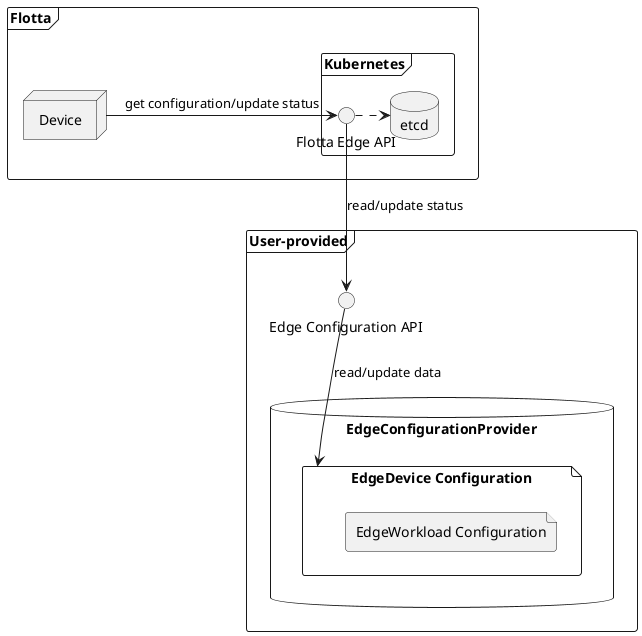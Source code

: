 @startuml
'https://plantuml.com/deployment-diagram

frame Flotta {
    frame Kubernetes {
        interface "Flotta Edge API" as edgeAPI
        database etcd
    }
    node Device {
    }
}

frame "User-provided" {
    interface "Edge Configuration API" as edgeDBapi

    database EdgeConfigurationProvider {
        file "EdgeDevice Configuration" as device {
            file "EdgeWorkload Configuration" as workload
        }
    }
}

edgeAPI --> edgeDBapi: read/update status

Device -right-> edgeAPI: get configuration/update status
edgeDBapi -down-> device: read/update data

edgeAPI -[dashed]right-> etcd
@enduml